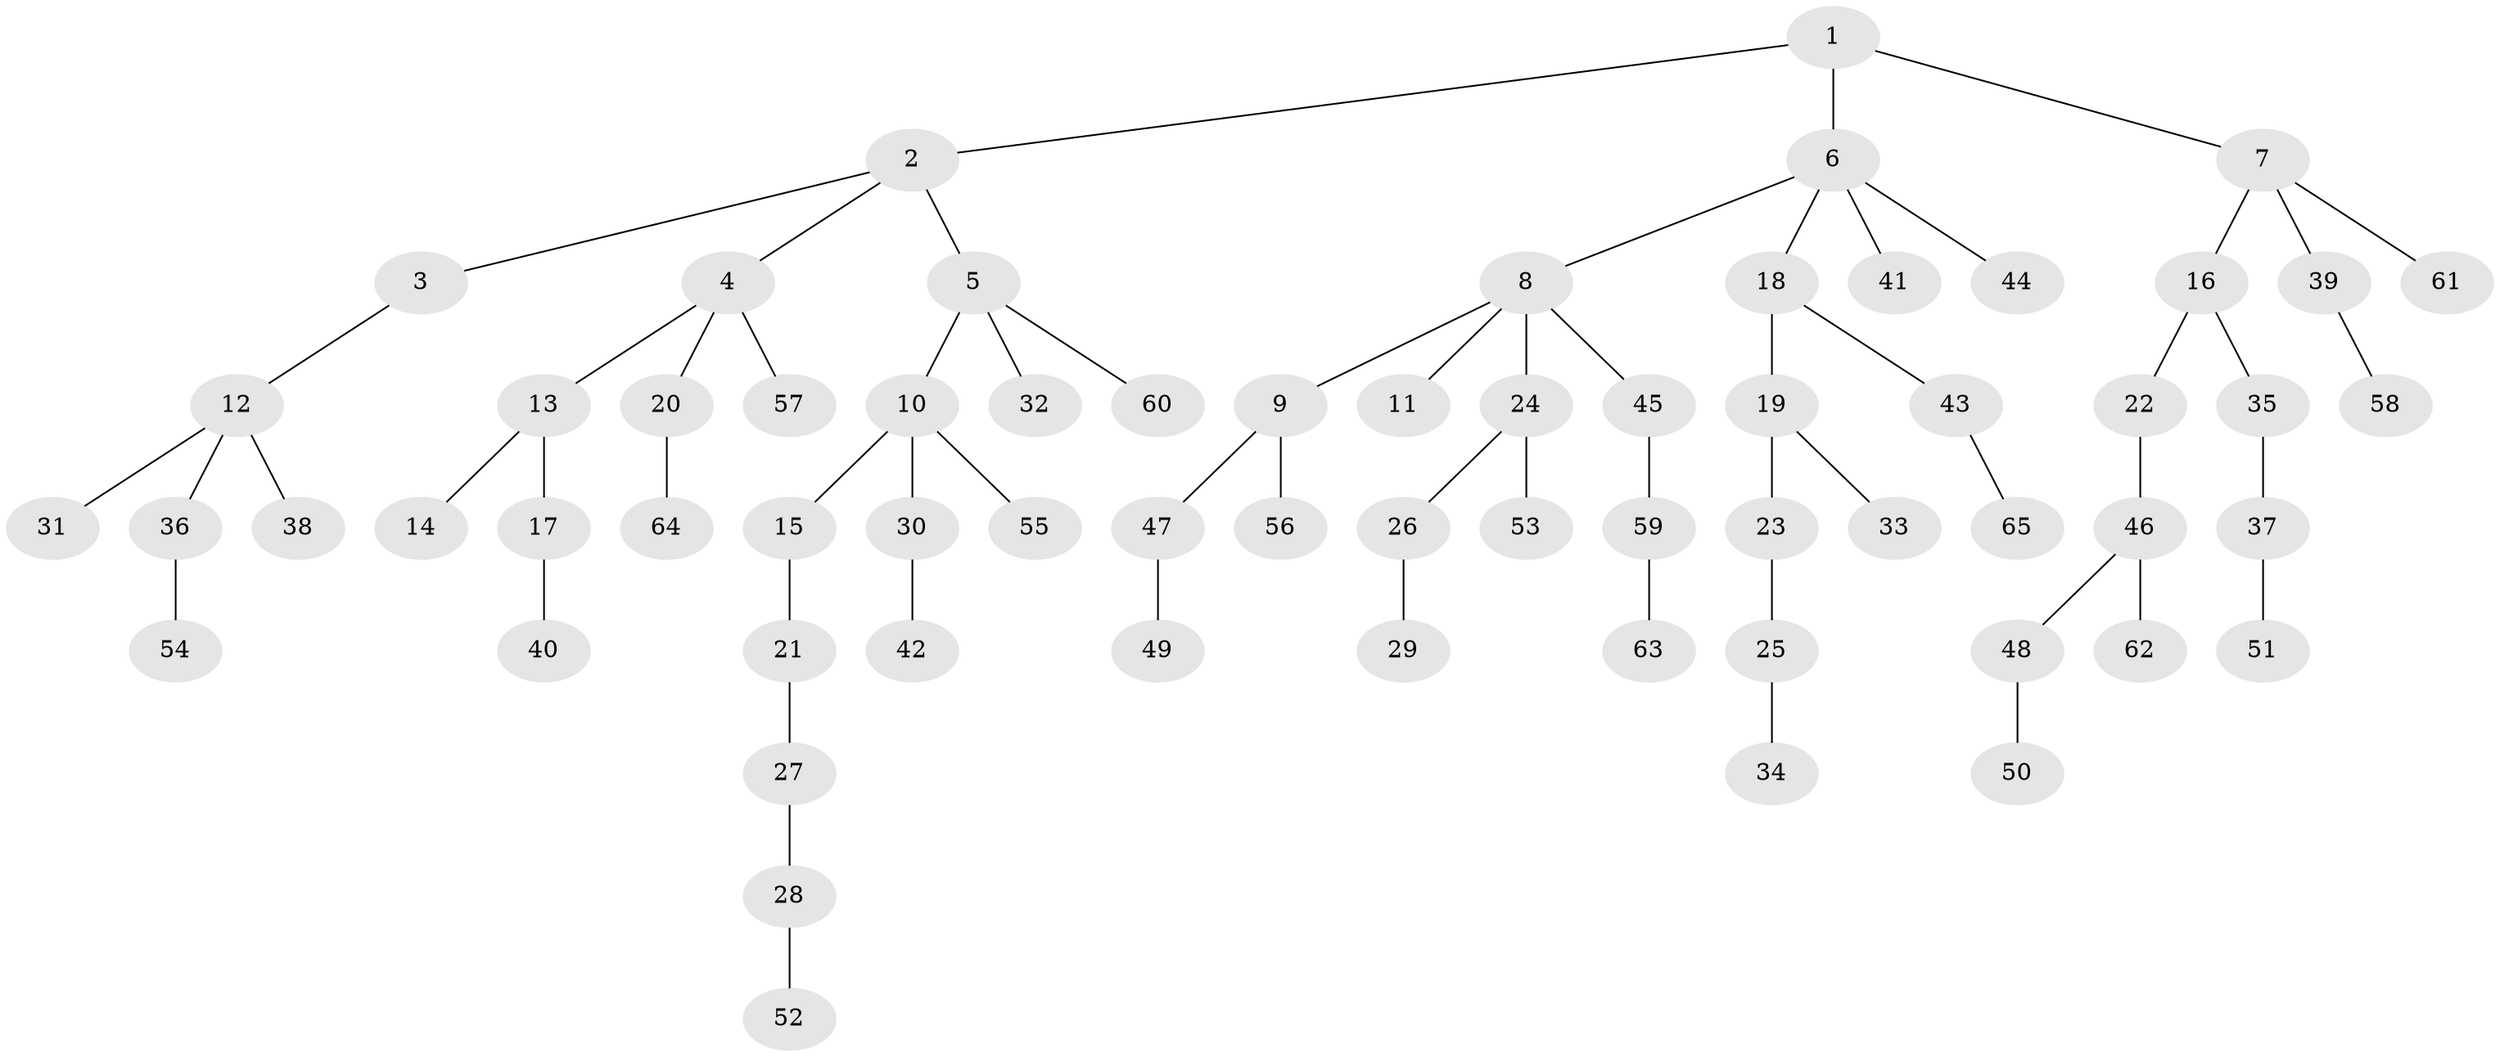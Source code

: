 // coarse degree distribution, {5: 0.044444444444444446, 2: 0.26666666666666666, 6: 0.022222222222222223, 8: 0.022222222222222223, 4: 0.022222222222222223, 3: 0.08888888888888889, 1: 0.5333333333333333}
// Generated by graph-tools (version 1.1) at 2025/19/03/04/25 18:19:25]
// undirected, 65 vertices, 64 edges
graph export_dot {
graph [start="1"]
  node [color=gray90,style=filled];
  1;
  2;
  3;
  4;
  5;
  6;
  7;
  8;
  9;
  10;
  11;
  12;
  13;
  14;
  15;
  16;
  17;
  18;
  19;
  20;
  21;
  22;
  23;
  24;
  25;
  26;
  27;
  28;
  29;
  30;
  31;
  32;
  33;
  34;
  35;
  36;
  37;
  38;
  39;
  40;
  41;
  42;
  43;
  44;
  45;
  46;
  47;
  48;
  49;
  50;
  51;
  52;
  53;
  54;
  55;
  56;
  57;
  58;
  59;
  60;
  61;
  62;
  63;
  64;
  65;
  1 -- 2;
  1 -- 6;
  1 -- 7;
  2 -- 3;
  2 -- 4;
  2 -- 5;
  3 -- 12;
  4 -- 13;
  4 -- 20;
  4 -- 57;
  5 -- 10;
  5 -- 32;
  5 -- 60;
  6 -- 8;
  6 -- 18;
  6 -- 41;
  6 -- 44;
  7 -- 16;
  7 -- 39;
  7 -- 61;
  8 -- 9;
  8 -- 11;
  8 -- 24;
  8 -- 45;
  9 -- 47;
  9 -- 56;
  10 -- 15;
  10 -- 30;
  10 -- 55;
  12 -- 31;
  12 -- 36;
  12 -- 38;
  13 -- 14;
  13 -- 17;
  15 -- 21;
  16 -- 22;
  16 -- 35;
  17 -- 40;
  18 -- 19;
  18 -- 43;
  19 -- 23;
  19 -- 33;
  20 -- 64;
  21 -- 27;
  22 -- 46;
  23 -- 25;
  24 -- 26;
  24 -- 53;
  25 -- 34;
  26 -- 29;
  27 -- 28;
  28 -- 52;
  30 -- 42;
  35 -- 37;
  36 -- 54;
  37 -- 51;
  39 -- 58;
  43 -- 65;
  45 -- 59;
  46 -- 48;
  46 -- 62;
  47 -- 49;
  48 -- 50;
  59 -- 63;
}
